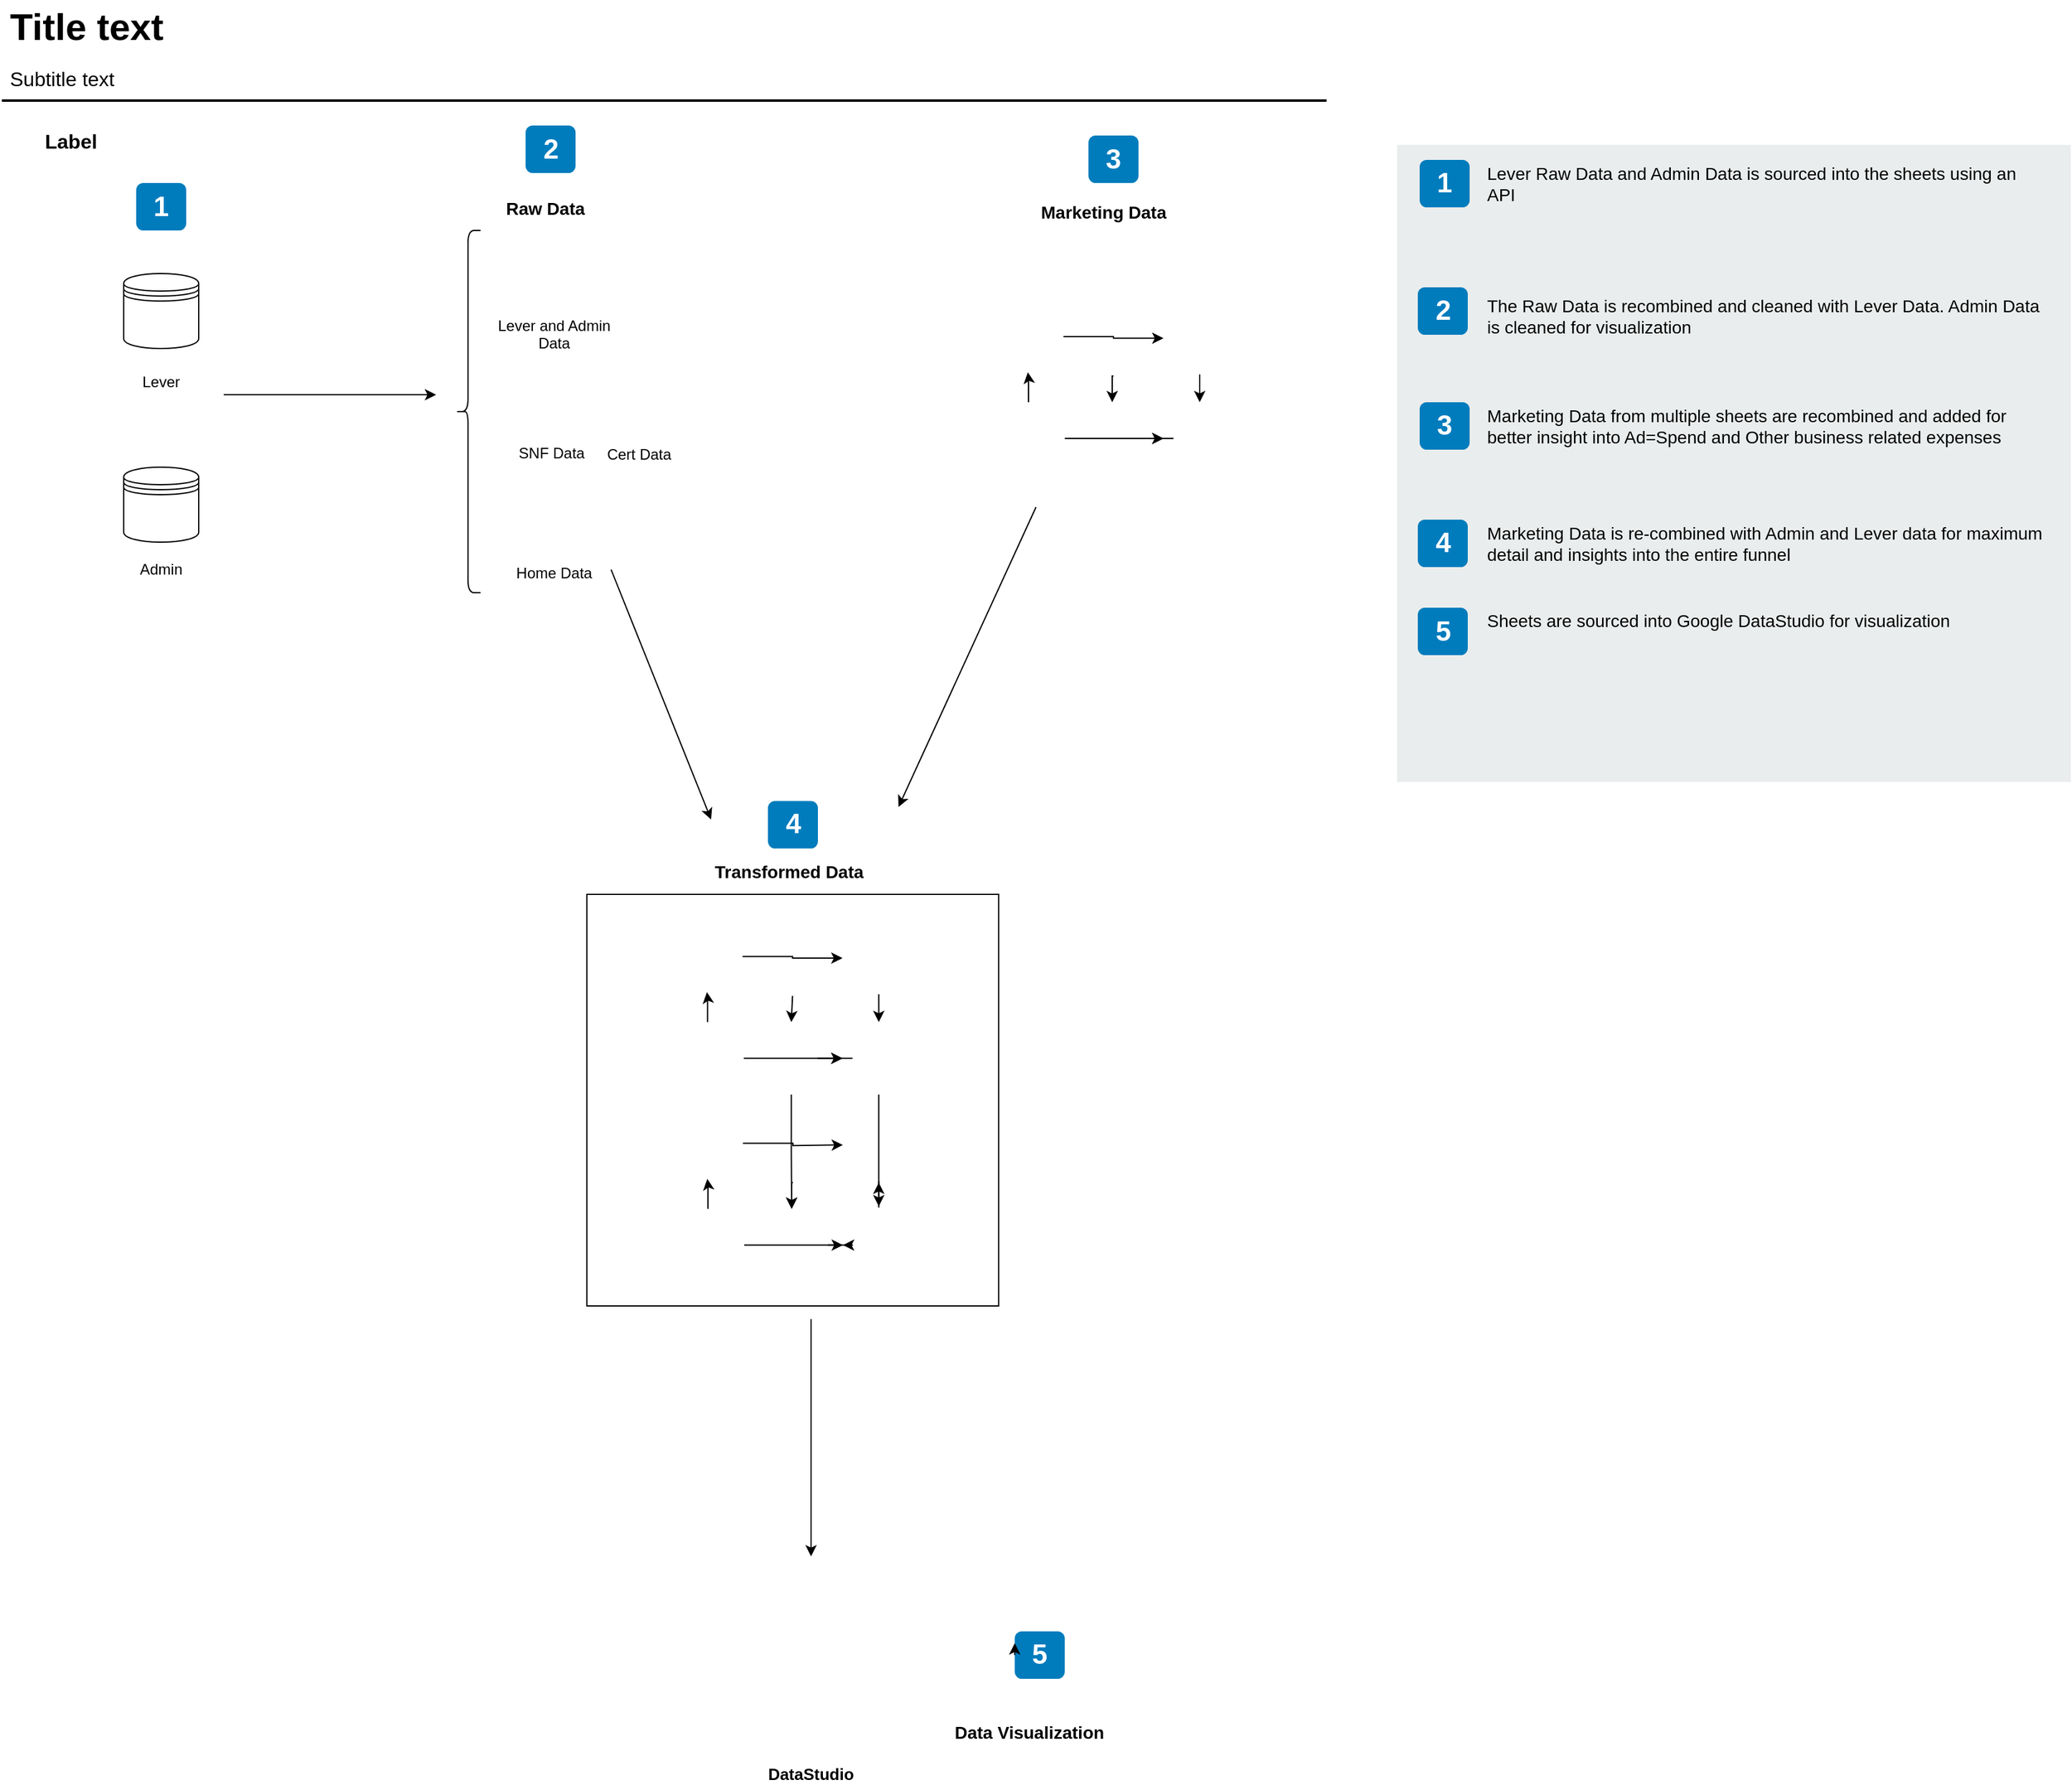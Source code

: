 <mxfile version="14.4.2" type="github">
  <diagram id="Ht1M8jgEwFfnCIfOTk4-" name="Page-1">
    <mxGraphModel dx="2170" dy="1155" grid="1" gridSize="10" guides="1" tooltips="1" connect="1" arrows="1" fold="1" page="1" pageScale="1" pageWidth="1169" pageHeight="827" math="0" shadow="0">
      <root>
        <mxCell id="0" />
        <mxCell id="1" parent="0" />
        <mxCell id="-QjtrjUzRDEMRZ5MF8oH-9" value="1" style="rounded=1;whiteSpace=wrap;html=1;fillColor=#007CBD;strokeColor=none;fontColor=#FFFFFF;fontStyle=1;fontSize=22;" parent="1" vertex="1">
          <mxGeometry x="160" y="210.5" width="40" height="38" as="geometry" />
        </mxCell>
        <mxCell id="-QjtrjUzRDEMRZ5MF8oH-27" value="2" style="rounded=1;whiteSpace=wrap;html=1;fillColor=#007CBD;strokeColor=none;fontColor=#FFFFFF;fontStyle=1;fontSize=22;" parent="1" vertex="1">
          <mxGeometry x="471.57" y="164.5" width="40" height="38" as="geometry" />
        </mxCell>
        <mxCell id="-QjtrjUzRDEMRZ5MF8oH-28" value="3" style="rounded=1;whiteSpace=wrap;html=1;fillColor=#007CBD;strokeColor=none;fontColor=#FFFFFF;fontStyle=1;fontSize=22;" parent="1" vertex="1">
          <mxGeometry x="922" y="172.5" width="40" height="38" as="geometry" />
        </mxCell>
        <mxCell id="-QjtrjUzRDEMRZ5MF8oH-47" value="Title text" style="text;html=1;resizable=0;points=[];autosize=1;align=left;verticalAlign=top;spacingTop=-4;fontSize=30;fontStyle=1" parent="1" vertex="1">
          <mxGeometry x="56.5" y="64.5" width="130" height="40" as="geometry" />
        </mxCell>
        <mxCell id="-QjtrjUzRDEMRZ5MF8oH-48" value="Subtitle text&lt;br style=&quot;font-size: 16px&quot;&gt;" style="text;html=1;resizable=0;points=[];autosize=1;align=left;verticalAlign=top;spacingTop=-4;fontSize=16;" parent="1" vertex="1">
          <mxGeometry x="56.5" y="114.5" width="100" height="20" as="geometry" />
        </mxCell>
        <mxCell id="-QjtrjUzRDEMRZ5MF8oH-49" value="Label" style="text;html=1;resizable=0;points=[];autosize=1;align=left;verticalAlign=top;spacingTop=-4;fontSize=16;fontStyle=1" parent="1" vertex="1">
          <mxGeometry x="84.5" y="164.5" width="50" height="20" as="geometry" />
        </mxCell>
        <mxCell id="SCVMTBWpLvtzJIhz15lM-1" value="" style="line;strokeWidth=2;html=1;fontSize=14;" parent="1" vertex="1">
          <mxGeometry x="52.5" y="139.5" width="1060" height="10" as="geometry" />
        </mxCell>
        <mxCell id="SCVMTBWpLvtzJIhz15lM-2" value="&lt;span&gt;Raw Data&lt;br&gt;&lt;/span&gt;" style="text;html=1;resizable=0;points=[];autosize=1;align=left;verticalAlign=top;spacingTop=-4;fontSize=14;fontStyle=1" parent="1" vertex="1">
          <mxGeometry x="454.22" y="219.5" width="80" height="20" as="geometry" />
        </mxCell>
        <mxCell id="SCVMTBWpLvtzJIhz15lM-5" value="" style="shape=curlyBracket;whiteSpace=wrap;html=1;rounded=1;fontSize=14;" parent="1" vertex="1">
          <mxGeometry x="415.5" y="248.5" width="20" height="290" as="geometry" />
        </mxCell>
        <mxCell id="7OVz4w7n9kzEPWy-4BBC-3" value="" style="rounded=0;whiteSpace=wrap;html=1;fillColor=#EAEDED;fontSize=22;fontColor=#FFFFFF;strokeColor=none;labelBackgroundColor=none;" parent="1" vertex="1">
          <mxGeometry x="1169" y="180" width="539" height="510" as="geometry" />
        </mxCell>
        <mxCell id="7OVz4w7n9kzEPWy-4BBC-4" value="1" style="rounded=1;whiteSpace=wrap;html=1;fillColor=#007CBD;strokeColor=none;fontColor=#FFFFFF;fontStyle=1;fontSize=22;labelBackgroundColor=none;" parent="1" vertex="1">
          <mxGeometry x="1187" y="192" width="40" height="38" as="geometry" />
        </mxCell>
        <mxCell id="7OVz4w7n9kzEPWy-4BBC-5" value="2" style="rounded=1;whiteSpace=wrap;html=1;fillColor=#007CBD;strokeColor=none;fontColor=#FFFFFF;fontStyle=1;fontSize=22;labelBackgroundColor=none;" parent="1" vertex="1">
          <mxGeometry x="1185.5" y="294" width="40" height="38" as="geometry" />
        </mxCell>
        <mxCell id="7OVz4w7n9kzEPWy-4BBC-6" value="3" style="rounded=1;whiteSpace=wrap;html=1;fillColor=#007CBD;strokeColor=none;fontColor=#FFFFFF;fontStyle=1;fontSize=22;labelBackgroundColor=none;" parent="1" vertex="1">
          <mxGeometry x="1187" y="386" width="40" height="38" as="geometry" />
        </mxCell>
        <mxCell id="7OVz4w7n9kzEPWy-4BBC-7" value="4" style="rounded=1;whiteSpace=wrap;html=1;fillColor=#007CBD;strokeColor=none;fontColor=#FFFFFF;fontStyle=1;fontSize=22;labelBackgroundColor=none;" parent="1" vertex="1">
          <mxGeometry x="1185.5" y="480" width="40" height="38" as="geometry" />
        </mxCell>
        <mxCell id="7OVz4w7n9kzEPWy-4BBC-13" value="&lt;span&gt;Lever Raw Data and Admin Data is sourced into the sheets using an API&lt;/span&gt;" style="text;html=1;align=left;verticalAlign=top;spacingTop=-4;fontSize=14;labelBackgroundColor=none;whiteSpace=wrap;" parent="1" vertex="1">
          <mxGeometry x="1238.5" y="191.5" width="449" height="118" as="geometry" />
        </mxCell>
        <mxCell id="7OVz4w7n9kzEPWy-4BBC-14" value="&lt;span&gt;The Raw Data is recombined and cleaned with Lever Data. Admin Data is cleaned for visualization&lt;/span&gt;" style="text;html=1;align=left;verticalAlign=top;spacingTop=-4;fontSize=14;labelBackgroundColor=none;whiteSpace=wrap;" parent="1" vertex="1">
          <mxGeometry x="1238.5" y="298.19" width="450" height="57" as="geometry" />
        </mxCell>
        <mxCell id="7OVz4w7n9kzEPWy-4BBC-15" value="&lt;span&gt;Marketing Data from multiple sheets are recombined and added for better insight into Ad=Spend and Other business related expenses&lt;/span&gt;" style="text;html=1;align=left;verticalAlign=top;spacingTop=-4;fontSize=14;labelBackgroundColor=none;whiteSpace=wrap;" parent="1" vertex="1">
          <mxGeometry x="1238.5" y="386" width="450" height="40" as="geometry" />
        </mxCell>
        <mxCell id="7OVz4w7n9kzEPWy-4BBC-16" value="&lt;span&gt;Marketing Data is re-combined with Admin and Lever data for maximum detail and insights into the entire funnel&lt;/span&gt;" style="text;html=1;align=left;verticalAlign=top;spacingTop=-4;fontSize=14;labelBackgroundColor=none;whiteSpace=wrap;" parent="1" vertex="1">
          <mxGeometry x="1238.5" y="479.5" width="450" height="50" as="geometry" />
        </mxCell>
        <mxCell id="7lbI2WYPHTsZr3DywFSL-2" value="" style="shape=datastore;whiteSpace=wrap;html=1;" vertex="1" parent="1">
          <mxGeometry x="150" y="438" width="60" height="60" as="geometry" />
        </mxCell>
        <mxCell id="7lbI2WYPHTsZr3DywFSL-3" value="" style="shape=datastore;whiteSpace=wrap;html=1;" vertex="1" parent="1">
          <mxGeometry x="150" y="283" width="60" height="60" as="geometry" />
        </mxCell>
        <mxCell id="7lbI2WYPHTsZr3DywFSL-5" value="Lever" style="text;html=1;strokeColor=none;fillColor=none;align=center;verticalAlign=middle;whiteSpace=wrap;rounded=0;" vertex="1" parent="1">
          <mxGeometry x="160" y="360" width="40" height="20" as="geometry" />
        </mxCell>
        <mxCell id="7lbI2WYPHTsZr3DywFSL-6" value="Admin" style="text;html=1;strokeColor=none;fillColor=none;align=center;verticalAlign=middle;whiteSpace=wrap;rounded=0;" vertex="1" parent="1">
          <mxGeometry x="160" y="509.5" width="40" height="20" as="geometry" />
        </mxCell>
        <mxCell id="7lbI2WYPHTsZr3DywFSL-7" value="Lever and Admin &lt;br&gt;Data" style="shape=image;html=1;verticalAlign=top;verticalLabelPosition=bottom;labelBackgroundColor=#ffffff;imageAspect=0;aspect=fixed;image=https://cdn2.iconfinder.com/data/icons/social-media-2259/512/sheets-128.png" vertex="1" parent="1">
          <mxGeometry x="467.38" y="257.5" width="53.25" height="53.25" as="geometry" />
        </mxCell>
        <mxCell id="7lbI2WYPHTsZr3DywFSL-8" value="SNF Data" style="shape=image;html=1;verticalAlign=top;verticalLabelPosition=bottom;labelBackgroundColor=#ffffff;imageAspect=0;aspect=fixed;image=https://cdn2.iconfinder.com/data/icons/social-media-2259/512/sheets-128.png" vertex="1" parent="1">
          <mxGeometry x="462.51" y="355.19" width="58.12" height="58.12" as="geometry" />
        </mxCell>
        <mxCell id="7lbI2WYPHTsZr3DywFSL-9" value="Home Data&lt;br&gt;" style="shape=image;html=1;verticalAlign=top;verticalLabelPosition=bottom;labelBackgroundColor=#ffffff;imageAspect=0;aspect=fixed;image=https://cdn2.iconfinder.com/data/icons/social-media-2259/512/sheets-128.png" vertex="1" parent="1">
          <mxGeometry x="464.94" y="450" width="58.56" height="58.56" as="geometry" />
        </mxCell>
        <mxCell id="7lbI2WYPHTsZr3DywFSL-10" value="Cert Data" style="shape=image;html=1;verticalAlign=top;verticalLabelPosition=bottom;labelBackgroundColor=#ffffff;imageAspect=0;aspect=fixed;image=https://cdn2.iconfinder.com/data/icons/social-media-2259/512/sheets-128.png" vertex="1" parent="1">
          <mxGeometry x="532.5" y="355.19" width="58.56" height="58.56" as="geometry" />
        </mxCell>
        <mxCell id="7lbI2WYPHTsZr3DywFSL-43" value="" style="edgeStyle=orthogonalEdgeStyle;rounded=0;orthogonalLoop=1;jettySize=auto;html=1;" edge="1" parent="1" source="7lbI2WYPHTsZr3DywFSL-44" target="7lbI2WYPHTsZr3DywFSL-48">
          <mxGeometry relative="1" as="geometry" />
        </mxCell>
        <mxCell id="7lbI2WYPHTsZr3DywFSL-44" value="" style="shape=image;html=1;verticalAlign=top;verticalLabelPosition=bottom;labelBackgroundColor=#ffffff;imageAspect=0;aspect=fixed;image=https://cdn2.iconfinder.com/data/icons/social-media-2259/512/sheets-128.png" vertex="1" parent="1">
          <mxGeometry x="845" y="305" width="57" height="57" as="geometry" />
        </mxCell>
        <mxCell id="7lbI2WYPHTsZr3DywFSL-45" style="edgeStyle=orthogonalEdgeStyle;rounded=0;orthogonalLoop=1;jettySize=auto;html=1;exitX=0.5;exitY=1;exitDx=0;exitDy=0;entryX=0.5;entryY=0;entryDx=0;entryDy=0;" edge="1" parent="1" source="7lbI2WYPHTsZr3DywFSL-46" target="7lbI2WYPHTsZr3DywFSL-54">
          <mxGeometry relative="1" as="geometry" />
        </mxCell>
        <mxCell id="7lbI2WYPHTsZr3DywFSL-46" value="" style="shape=image;html=1;verticalAlign=top;verticalLabelPosition=bottom;labelBackgroundColor=#ffffff;imageAspect=0;aspect=fixed;image=https://cdn2.iconfinder.com/data/icons/social-media-2259/512/sheets-128.png" vertex="1" parent="1">
          <mxGeometry x="912" y="305" width="60" height="60" as="geometry" />
        </mxCell>
        <mxCell id="7lbI2WYPHTsZr3DywFSL-47" value="" style="edgeStyle=orthogonalEdgeStyle;rounded=0;orthogonalLoop=1;jettySize=auto;html=1;" edge="1" parent="1" source="7lbI2WYPHTsZr3DywFSL-48" target="7lbI2WYPHTsZr3DywFSL-56">
          <mxGeometry relative="1" as="geometry" />
        </mxCell>
        <mxCell id="7lbI2WYPHTsZr3DywFSL-48" value="" style="shape=image;html=1;verticalAlign=top;verticalLabelPosition=bottom;labelBackgroundColor=#ffffff;imageAspect=0;aspect=fixed;image=https://cdn2.iconfinder.com/data/icons/social-media-2259/512/sheets-128.png" vertex="1" parent="1">
          <mxGeometry x="982" y="305.75" width="58" height="58" as="geometry" />
        </mxCell>
        <mxCell id="7lbI2WYPHTsZr3DywFSL-49" style="edgeStyle=orthogonalEdgeStyle;rounded=0;orthogonalLoop=1;jettySize=auto;html=1;exitX=0.5;exitY=0;exitDx=0;exitDy=0;" edge="1" parent="1" source="7lbI2WYPHTsZr3DywFSL-51" target="7lbI2WYPHTsZr3DywFSL-44">
          <mxGeometry relative="1" as="geometry" />
        </mxCell>
        <mxCell id="7lbI2WYPHTsZr3DywFSL-50" value="" style="edgeStyle=orthogonalEdgeStyle;rounded=0;orthogonalLoop=1;jettySize=auto;html=1;" edge="1" parent="1" source="7lbI2WYPHTsZr3DywFSL-51" target="7lbI2WYPHTsZr3DywFSL-56">
          <mxGeometry relative="1" as="geometry" />
        </mxCell>
        <mxCell id="7lbI2WYPHTsZr3DywFSL-51" value="" style="shape=image;html=1;verticalAlign=top;verticalLabelPosition=bottom;labelBackgroundColor=#ffffff;imageAspect=0;aspect=fixed;image=https://cdn2.iconfinder.com/data/icons/social-media-2259/512/sheets-128.png" vertex="1" parent="1">
          <mxGeometry x="845" y="386" width="58" height="58" as="geometry" />
        </mxCell>
        <mxCell id="7lbI2WYPHTsZr3DywFSL-52" value="" style="edgeStyle=orthogonalEdgeStyle;rounded=0;orthogonalLoop=1;jettySize=auto;html=1;" edge="1" parent="1" source="7lbI2WYPHTsZr3DywFSL-54" target="7lbI2WYPHTsZr3DywFSL-56">
          <mxGeometry relative="1" as="geometry" />
        </mxCell>
        <mxCell id="7lbI2WYPHTsZr3DywFSL-54" value="" style="shape=image;html=1;verticalAlign=top;verticalLabelPosition=bottom;labelBackgroundColor=#ffffff;imageAspect=0;aspect=fixed;image=https://cdn2.iconfinder.com/data/icons/social-media-2259/512/sheets-128.png" vertex="1" parent="1">
          <mxGeometry x="912" y="386" width="58" height="58" as="geometry" />
        </mxCell>
        <mxCell id="7lbI2WYPHTsZr3DywFSL-56" value="" style="shape=image;html=1;verticalAlign=top;verticalLabelPosition=bottom;labelBackgroundColor=#ffffff;imageAspect=0;aspect=fixed;image=https://cdn2.iconfinder.com/data/icons/social-media-2259/512/sheets-128.png" vertex="1" parent="1">
          <mxGeometry x="982" y="386" width="58" height="58" as="geometry" />
        </mxCell>
        <mxCell id="7lbI2WYPHTsZr3DywFSL-69" value="&lt;span&gt;Marketing Data&lt;br&gt;&lt;/span&gt;" style="text;html=1;resizable=0;points=[];autosize=1;align=left;verticalAlign=top;spacingTop=-4;fontSize=14;fontStyle=1" vertex="1" parent="1">
          <mxGeometry x="882" y="223" width="120" height="20" as="geometry" />
        </mxCell>
        <mxCell id="7lbI2WYPHTsZr3DywFSL-73" value="" style="endArrow=classic;html=1;" edge="1" parent="1">
          <mxGeometry width="50" height="50" relative="1" as="geometry">
            <mxPoint x="880" y="470" as="sourcePoint" />
            <mxPoint x="770" y="710" as="targetPoint" />
          </mxGeometry>
        </mxCell>
        <mxCell id="7lbI2WYPHTsZr3DywFSL-74" value="" style="endArrow=classic;html=1;" edge="1" parent="1">
          <mxGeometry width="50" height="50" relative="1" as="geometry">
            <mxPoint x="540" y="520" as="sourcePoint" />
            <mxPoint x="620" y="720" as="targetPoint" />
          </mxGeometry>
        </mxCell>
        <mxCell id="7lbI2WYPHTsZr3DywFSL-75" value="" style="whiteSpace=wrap;html=1;aspect=fixed;" vertex="1" parent="1">
          <mxGeometry x="520.63" y="780" width="329.5" height="329.5" as="geometry" />
        </mxCell>
        <mxCell id="7lbI2WYPHTsZr3DywFSL-76" value="" style="edgeStyle=orthogonalEdgeStyle;rounded=0;orthogonalLoop=1;jettySize=auto;html=1;" edge="1" parent="1" source="7lbI2WYPHTsZr3DywFSL-77" target="7lbI2WYPHTsZr3DywFSL-81">
          <mxGeometry relative="1" as="geometry" />
        </mxCell>
        <mxCell id="7lbI2WYPHTsZr3DywFSL-77" value="" style="shape=image;html=1;verticalAlign=top;verticalLabelPosition=bottom;labelBackgroundColor=#ffffff;imageAspect=0;aspect=fixed;image=https://cdn2.iconfinder.com/data/icons/social-media-2259/512/sheets-128.png" vertex="1" parent="1">
          <mxGeometry x="588.19" y="801.25" width="57" height="57" as="geometry" />
        </mxCell>
        <mxCell id="7lbI2WYPHTsZr3DywFSL-78" style="edgeStyle=orthogonalEdgeStyle;rounded=0;orthogonalLoop=1;jettySize=auto;html=1;exitX=0.5;exitY=1;exitDx=0;exitDy=0;entryX=0.5;entryY=0;entryDx=0;entryDy=0;" edge="1" parent="1" source="7lbI2WYPHTsZr3DywFSL-79" target="7lbI2WYPHTsZr3DywFSL-87">
          <mxGeometry relative="1" as="geometry" />
        </mxCell>
        <mxCell id="7lbI2WYPHTsZr3DywFSL-79" value="" style="shape=image;html=1;verticalAlign=top;verticalLabelPosition=bottom;labelBackgroundColor=#ffffff;imageAspect=0;aspect=fixed;image=https://cdn2.iconfinder.com/data/icons/social-media-2259/512/sheets-128.png" vertex="1" parent="1">
          <mxGeometry x="655.19" y="801.25" width="60" height="60" as="geometry" />
        </mxCell>
        <mxCell id="7lbI2WYPHTsZr3DywFSL-80" value="" style="edgeStyle=orthogonalEdgeStyle;rounded=0;orthogonalLoop=1;jettySize=auto;html=1;" edge="1" parent="1" source="7lbI2WYPHTsZr3DywFSL-81" target="7lbI2WYPHTsZr3DywFSL-89">
          <mxGeometry relative="1" as="geometry" />
        </mxCell>
        <mxCell id="7lbI2WYPHTsZr3DywFSL-81" value="" style="shape=image;html=1;verticalAlign=top;verticalLabelPosition=bottom;labelBackgroundColor=#ffffff;imageAspect=0;aspect=fixed;image=https://cdn2.iconfinder.com/data/icons/social-media-2259/512/sheets-128.png" vertex="1" parent="1">
          <mxGeometry x="725.19" y="802" width="58" height="58" as="geometry" />
        </mxCell>
        <mxCell id="7lbI2WYPHTsZr3DywFSL-82" style="edgeStyle=orthogonalEdgeStyle;rounded=0;orthogonalLoop=1;jettySize=auto;html=1;exitX=0.5;exitY=0;exitDx=0;exitDy=0;" edge="1" parent="1" source="7lbI2WYPHTsZr3DywFSL-84" target="7lbI2WYPHTsZr3DywFSL-77">
          <mxGeometry relative="1" as="geometry" />
        </mxCell>
        <mxCell id="7lbI2WYPHTsZr3DywFSL-83" value="" style="edgeStyle=orthogonalEdgeStyle;rounded=0;orthogonalLoop=1;jettySize=auto;html=1;" edge="1" parent="1" source="7lbI2WYPHTsZr3DywFSL-84" target="7lbI2WYPHTsZr3DywFSL-89">
          <mxGeometry relative="1" as="geometry" />
        </mxCell>
        <mxCell id="7lbI2WYPHTsZr3DywFSL-84" value="" style="shape=image;html=1;verticalAlign=top;verticalLabelPosition=bottom;labelBackgroundColor=#ffffff;imageAspect=0;aspect=fixed;image=https://cdn2.iconfinder.com/data/icons/social-media-2259/512/sheets-128.png" vertex="1" parent="1">
          <mxGeometry x="588.19" y="882.25" width="58" height="58" as="geometry" />
        </mxCell>
        <mxCell id="7lbI2WYPHTsZr3DywFSL-85" value="" style="edgeStyle=orthogonalEdgeStyle;rounded=0;orthogonalLoop=1;jettySize=auto;html=1;" edge="1" parent="1" source="7lbI2WYPHTsZr3DywFSL-87" target="7lbI2WYPHTsZr3DywFSL-89">
          <mxGeometry relative="1" as="geometry" />
        </mxCell>
        <mxCell id="7lbI2WYPHTsZr3DywFSL-86" value="" style="edgeStyle=orthogonalEdgeStyle;rounded=0;orthogonalLoop=1;jettySize=auto;html=1;" edge="1" parent="1" source="7lbI2WYPHTsZr3DywFSL-87" target="7lbI2WYPHTsZr3DywFSL-98">
          <mxGeometry relative="1" as="geometry" />
        </mxCell>
        <mxCell id="7lbI2WYPHTsZr3DywFSL-87" value="" style="shape=image;html=1;verticalAlign=top;verticalLabelPosition=bottom;labelBackgroundColor=#ffffff;imageAspect=0;aspect=fixed;image=https://cdn2.iconfinder.com/data/icons/social-media-2259/512/sheets-128.png" vertex="1" parent="1">
          <mxGeometry x="655.19" y="882.25" width="58" height="58" as="geometry" />
        </mxCell>
        <mxCell id="7lbI2WYPHTsZr3DywFSL-88" value="" style="edgeStyle=orthogonalEdgeStyle;rounded=0;orthogonalLoop=1;jettySize=auto;html=1;" edge="1" parent="1" source="7lbI2WYPHTsZr3DywFSL-89" target="7lbI2WYPHTsZr3DywFSL-101">
          <mxGeometry relative="1" as="geometry" />
        </mxCell>
        <mxCell id="7lbI2WYPHTsZr3DywFSL-89" value="" style="shape=image;html=1;verticalAlign=top;verticalLabelPosition=bottom;labelBackgroundColor=#ffffff;imageAspect=0;aspect=fixed;image=https://cdn2.iconfinder.com/data/icons/social-media-2259/512/sheets-128.png" vertex="1" parent="1">
          <mxGeometry x="725.19" y="882.25" width="58" height="58" as="geometry" />
        </mxCell>
        <mxCell id="7lbI2WYPHTsZr3DywFSL-90" value="" style="edgeStyle=orthogonalEdgeStyle;rounded=0;orthogonalLoop=1;jettySize=auto;html=1;" edge="1" parent="1" source="7lbI2WYPHTsZr3DywFSL-91">
          <mxGeometry relative="1" as="geometry">
            <mxPoint x="725.5" y="980.578" as="targetPoint" />
          </mxGeometry>
        </mxCell>
        <mxCell id="7lbI2WYPHTsZr3DywFSL-91" value="" style="shape=image;html=1;verticalAlign=top;verticalLabelPosition=bottom;labelBackgroundColor=#ffffff;imageAspect=0;aspect=fixed;image=https://cdn2.iconfinder.com/data/icons/social-media-2259/512/sheets-128.png" vertex="1" parent="1">
          <mxGeometry x="588.5" y="950.75" width="57" height="57" as="geometry" />
        </mxCell>
        <mxCell id="7lbI2WYPHTsZr3DywFSL-92" style="edgeStyle=orthogonalEdgeStyle;rounded=0;orthogonalLoop=1;jettySize=auto;html=1;exitX=0.5;exitY=1;exitDx=0;exitDy=0;entryX=0.5;entryY=0;entryDx=0;entryDy=0;" edge="1" parent="1" source="7lbI2WYPHTsZr3DywFSL-93" target="7lbI2WYPHTsZr3DywFSL-98">
          <mxGeometry relative="1" as="geometry" />
        </mxCell>
        <mxCell id="7lbI2WYPHTsZr3DywFSL-93" value="" style="shape=image;html=1;verticalAlign=top;verticalLabelPosition=bottom;labelBackgroundColor=#ffffff;imageAspect=0;aspect=fixed;image=https://cdn2.iconfinder.com/data/icons/social-media-2259/512/sheets-128.png" vertex="1" parent="1">
          <mxGeometry x="655.5" y="950.75" width="60" height="60" as="geometry" />
        </mxCell>
        <mxCell id="7lbI2WYPHTsZr3DywFSL-94" style="edgeStyle=orthogonalEdgeStyle;rounded=0;orthogonalLoop=1;jettySize=auto;html=1;exitX=0.5;exitY=0;exitDx=0;exitDy=0;" edge="1" parent="1" source="7lbI2WYPHTsZr3DywFSL-96" target="7lbI2WYPHTsZr3DywFSL-91">
          <mxGeometry relative="1" as="geometry" />
        </mxCell>
        <mxCell id="7lbI2WYPHTsZr3DywFSL-95" value="" style="edgeStyle=orthogonalEdgeStyle;rounded=0;orthogonalLoop=1;jettySize=auto;html=1;" edge="1" parent="1" source="7lbI2WYPHTsZr3DywFSL-96">
          <mxGeometry relative="1" as="geometry">
            <mxPoint x="725.5" y="1060.75" as="targetPoint" />
          </mxGeometry>
        </mxCell>
        <mxCell id="7lbI2WYPHTsZr3DywFSL-96" value="" style="shape=image;html=1;verticalAlign=top;verticalLabelPosition=bottom;labelBackgroundColor=#ffffff;imageAspect=0;aspect=fixed;image=https://cdn2.iconfinder.com/data/icons/social-media-2259/512/sheets-128.png" vertex="1" parent="1">
          <mxGeometry x="588.5" y="1031.75" width="58" height="58" as="geometry" />
        </mxCell>
        <mxCell id="7lbI2WYPHTsZr3DywFSL-97" value="" style="edgeStyle=orthogonalEdgeStyle;rounded=0;orthogonalLoop=1;jettySize=auto;html=1;" edge="1" parent="1" source="7lbI2WYPHTsZr3DywFSL-98">
          <mxGeometry relative="1" as="geometry">
            <mxPoint x="725.5" y="1060.784" as="targetPoint" />
          </mxGeometry>
        </mxCell>
        <mxCell id="7lbI2WYPHTsZr3DywFSL-98" value="" style="shape=image;html=1;verticalAlign=top;verticalLabelPosition=bottom;labelBackgroundColor=#ffffff;imageAspect=0;aspect=fixed;image=https://cdn2.iconfinder.com/data/icons/social-media-2259/512/sheets-128.png" vertex="1" parent="1">
          <mxGeometry x="655.5" y="1031.75" width="58" height="58" as="geometry" />
        </mxCell>
        <mxCell id="7lbI2WYPHTsZr3DywFSL-99" value="" style="shape=image;html=1;verticalAlign=top;verticalLabelPosition=bottom;labelBackgroundColor=#ffffff;imageAspect=0;aspect=fixed;image=https://cdn2.iconfinder.com/data/icons/social-media-2259/512/sheets-128.png" vertex="1" parent="1">
          <mxGeometry x="725.19" y="952.75" width="58" height="58" as="geometry" />
        </mxCell>
        <mxCell id="7lbI2WYPHTsZr3DywFSL-100" value="" style="edgeStyle=orthogonalEdgeStyle;rounded=0;orthogonalLoop=1;jettySize=auto;html=1;" edge="1" parent="1" source="7lbI2WYPHTsZr3DywFSL-101" target="7lbI2WYPHTsZr3DywFSL-99">
          <mxGeometry relative="1" as="geometry" />
        </mxCell>
        <mxCell id="7lbI2WYPHTsZr3DywFSL-101" value="" style="shape=image;html=1;verticalAlign=top;verticalLabelPosition=bottom;labelBackgroundColor=#ffffff;imageAspect=0;aspect=fixed;image=https://cdn2.iconfinder.com/data/icons/social-media-2259/512/sheets-128.png" vertex="1" parent="1">
          <mxGeometry x="725.19" y="1029.75" width="58" height="58" as="geometry" />
        </mxCell>
        <mxCell id="7lbI2WYPHTsZr3DywFSL-102" value="4" style="rounded=1;whiteSpace=wrap;html=1;fillColor=#007CBD;strokeColor=none;fontColor=#FFFFFF;fontStyle=1;fontSize=22;" vertex="1" parent="1">
          <mxGeometry x="665.5" y="705.25" width="40" height="38" as="geometry" />
        </mxCell>
        <mxCell id="7lbI2WYPHTsZr3DywFSL-103" value="&lt;span&gt;Transformed Data&lt;br&gt;&lt;/span&gt;" style="text;html=1;resizable=0;points=[];autosize=1;align=left;verticalAlign=top;spacingTop=-4;fontSize=14;fontStyle=1" vertex="1" parent="1">
          <mxGeometry x="620.5" y="750.5" width="130" height="20" as="geometry" />
        </mxCell>
        <mxCell id="7lbI2WYPHTsZr3DywFSL-104" value="" style="endArrow=classic;html=1;" edge="1" parent="1">
          <mxGeometry width="50" height="50" relative="1" as="geometry">
            <mxPoint x="230" y="380" as="sourcePoint" />
            <mxPoint x="400" y="380" as="targetPoint" />
          </mxGeometry>
        </mxCell>
        <mxCell id="7lbI2WYPHTsZr3DywFSL-105" value="DataStudio" style="shape=image;verticalLabelPosition=bottom;labelBackgroundColor=#ffffff;verticalAlign=top;aspect=fixed;imageAspect=0;image=https://images.saasworthy.com/googledatastudio_5900_logo_1581055465_v3ktz.jpg;fontStyle=1;fontSize=13;" vertex="1" parent="1">
          <mxGeometry x="630" y="1330" width="140" height="140" as="geometry" />
        </mxCell>
        <mxCell id="7lbI2WYPHTsZr3DywFSL-106" value="" style="endArrow=classic;html=1;" edge="1" parent="1">
          <mxGeometry width="50" height="50" relative="1" as="geometry">
            <mxPoint x="700" y="1120" as="sourcePoint" />
            <mxPoint x="700" y="1310" as="targetPoint" />
          </mxGeometry>
        </mxCell>
        <mxCell id="7lbI2WYPHTsZr3DywFSL-107" value="5" style="rounded=1;whiteSpace=wrap;html=1;fillColor=#007CBD;strokeColor=none;fontColor=#FFFFFF;fontStyle=1;fontSize=22;" vertex="1" parent="1">
          <mxGeometry x="863" y="1370" width="40" height="38" as="geometry" />
        </mxCell>
        <mxCell id="7lbI2WYPHTsZr3DywFSL-108" value="&lt;span&gt;Data Visualization&lt;br&gt;&lt;/span&gt;" style="text;html=1;resizable=0;points=[];autosize=1;align=left;verticalAlign=top;spacingTop=-4;fontSize=14;fontStyle=1" vertex="1" parent="1">
          <mxGeometry x="813" y="1440" width="140" height="20" as="geometry" />
        </mxCell>
        <mxCell id="7lbI2WYPHTsZr3DywFSL-109" style="edgeStyle=orthogonalEdgeStyle;rounded=0;orthogonalLoop=1;jettySize=auto;html=1;exitX=0;exitY=0.5;exitDx=0;exitDy=0;entryX=0;entryY=0.25;entryDx=0;entryDy=0;fontSize=13;" edge="1" parent="1" source="7lbI2WYPHTsZr3DywFSL-107" target="7lbI2WYPHTsZr3DywFSL-107">
          <mxGeometry relative="1" as="geometry" />
        </mxCell>
        <mxCell id="7lbI2WYPHTsZr3DywFSL-111" value="5" style="rounded=1;whiteSpace=wrap;html=1;fillColor=#007CBD;strokeColor=none;fontColor=#FFFFFF;fontStyle=1;fontSize=22;labelBackgroundColor=none;" vertex="1" parent="1">
          <mxGeometry x="1185.5" y="550.5" width="40" height="38" as="geometry" />
        </mxCell>
        <mxCell id="7lbI2WYPHTsZr3DywFSL-112" value="Sheets are sourced into Google DataStudio for visualization" style="text;html=1;align=left;verticalAlign=top;spacingTop=-4;fontSize=14;labelBackgroundColor=none;whiteSpace=wrap;" vertex="1" parent="1">
          <mxGeometry x="1238.5" y="550" width="450" height="50" as="geometry" />
        </mxCell>
      </root>
    </mxGraphModel>
  </diagram>
</mxfile>
